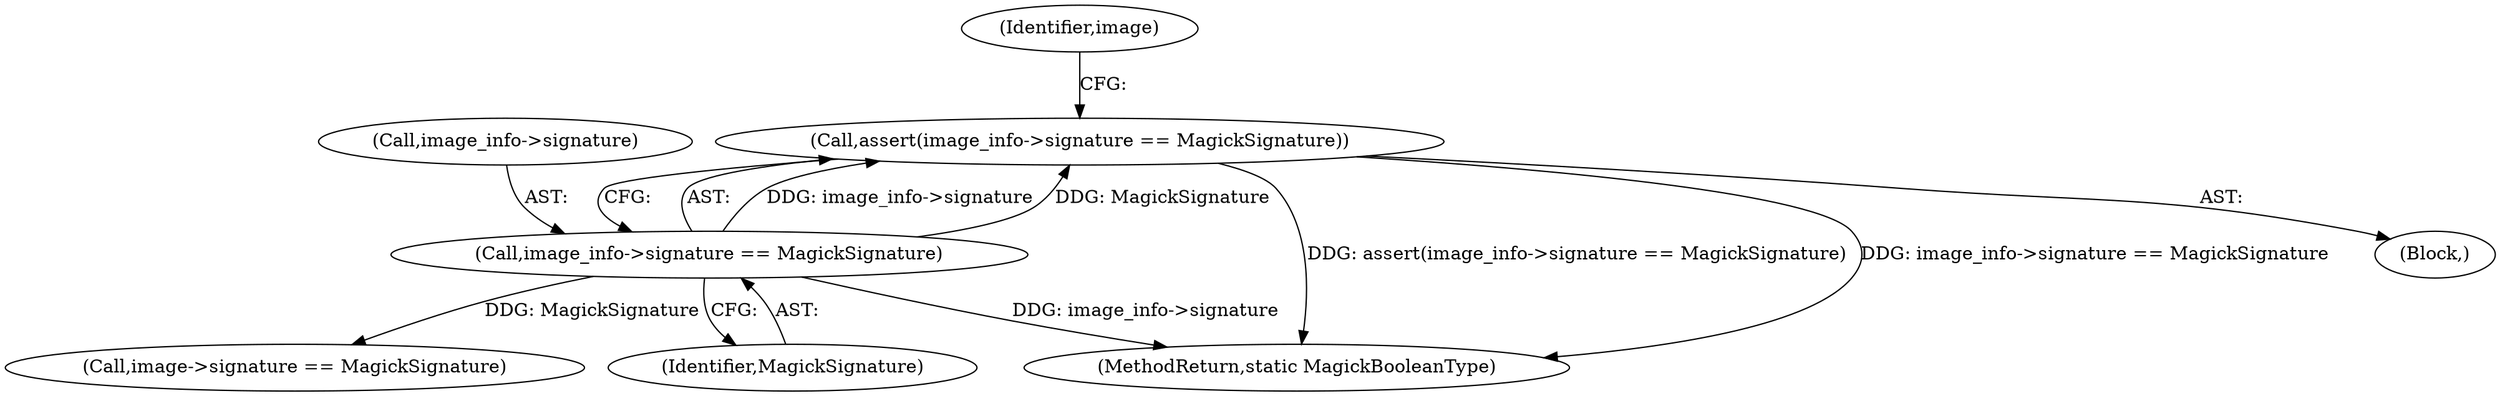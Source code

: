 digraph "0_ImageMagick_0f6fc2d5bf8f500820c3dbcf0d23ee14f2d9f734_4@API" {
"1000151" [label="(Call,assert(image_info->signature == MagickSignature))"];
"1000152" [label="(Call,image_info->signature == MagickSignature)"];
"1000152" [label="(Call,image_info->signature == MagickSignature)"];
"1001940" [label="(MethodReturn,static MagickBooleanType)"];
"1000159" [label="(Identifier,image)"];
"1000164" [label="(Call,image->signature == MagickSignature)"];
"1000119" [label="(Block,)"];
"1000156" [label="(Identifier,MagickSignature)"];
"1000153" [label="(Call,image_info->signature)"];
"1000151" [label="(Call,assert(image_info->signature == MagickSignature))"];
"1000151" -> "1000119"  [label="AST: "];
"1000151" -> "1000152"  [label="CFG: "];
"1000152" -> "1000151"  [label="AST: "];
"1000159" -> "1000151"  [label="CFG: "];
"1000151" -> "1001940"  [label="DDG: assert(image_info->signature == MagickSignature)"];
"1000151" -> "1001940"  [label="DDG: image_info->signature == MagickSignature"];
"1000152" -> "1000151"  [label="DDG: image_info->signature"];
"1000152" -> "1000151"  [label="DDG: MagickSignature"];
"1000152" -> "1000156"  [label="CFG: "];
"1000153" -> "1000152"  [label="AST: "];
"1000156" -> "1000152"  [label="AST: "];
"1000152" -> "1001940"  [label="DDG: image_info->signature"];
"1000152" -> "1000164"  [label="DDG: MagickSignature"];
}
